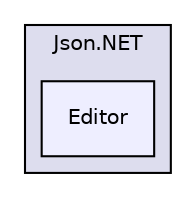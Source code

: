 digraph "Samples/Json.NET/Editor" {
  compound=true
  node [ fontsize="10", fontname="Helvetica"];
  edge [ labelfontsize="10", labelfontname="Helvetica"];
  subgraph clusterdir_8521715f72fa102bcee2b92d11a83559 {
    graph [ bgcolor="#ddddee", pencolor="black", label="Json.NET" fontname="Helvetica", fontsize="10", URL="dir_8521715f72fa102bcee2b92d11a83559.html"]
  dir_b687c6123ec108096098e8efafcd7e9d [shape=box, label="Editor", style="filled", fillcolor="#eeeeff", pencolor="black", URL="dir_b687c6123ec108096098e8efafcd7e9d.html"];
  }
}
